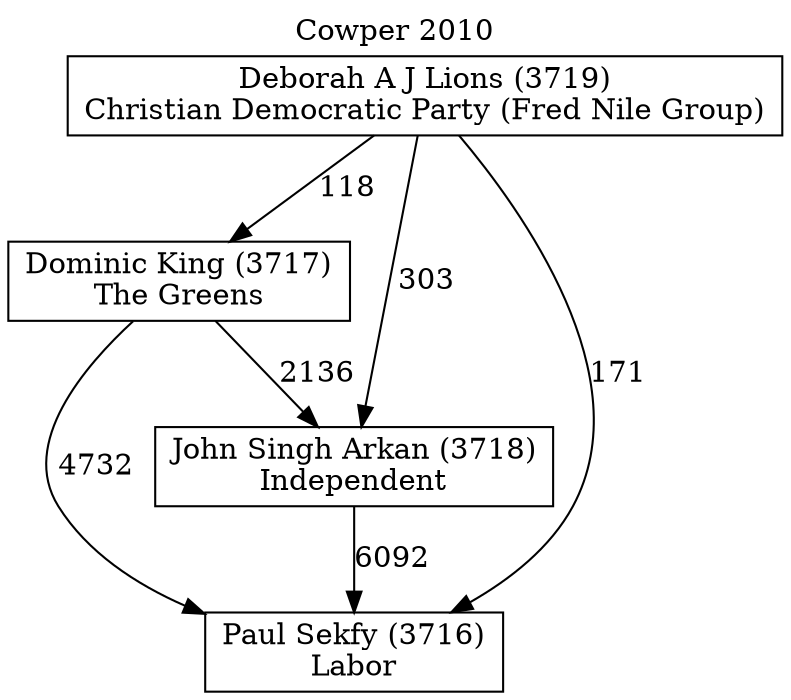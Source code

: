 // House preference flow
digraph "Paul Sekfy (3716)_Cowper_2010" {
	graph [label="Cowper 2010" labelloc=t mclimit=10]
	node [shape=box]
	"Deborah A J Lions (3719)" [label="Deborah A J Lions (3719)
Christian Democratic Party (Fred Nile Group)"]
	"Dominic King (3717)" [label="Dominic King (3717)
The Greens"]
	"John Singh Arkan (3718)" [label="John Singh Arkan (3718)
Independent"]
	"Paul Sekfy (3716)" [label="Paul Sekfy (3716)
Labor"]
	"Deborah A J Lions (3719)" -> "Dominic King (3717)" [label=118]
	"Deborah A J Lions (3719)" -> "John Singh Arkan (3718)" [label=303]
	"Deborah A J Lions (3719)" -> "Paul Sekfy (3716)" [label=171]
	"Dominic King (3717)" -> "John Singh Arkan (3718)" [label=2136]
	"Dominic King (3717)" -> "Paul Sekfy (3716)" [label=4732]
	"John Singh Arkan (3718)" -> "Paul Sekfy (3716)" [label=6092]
}
